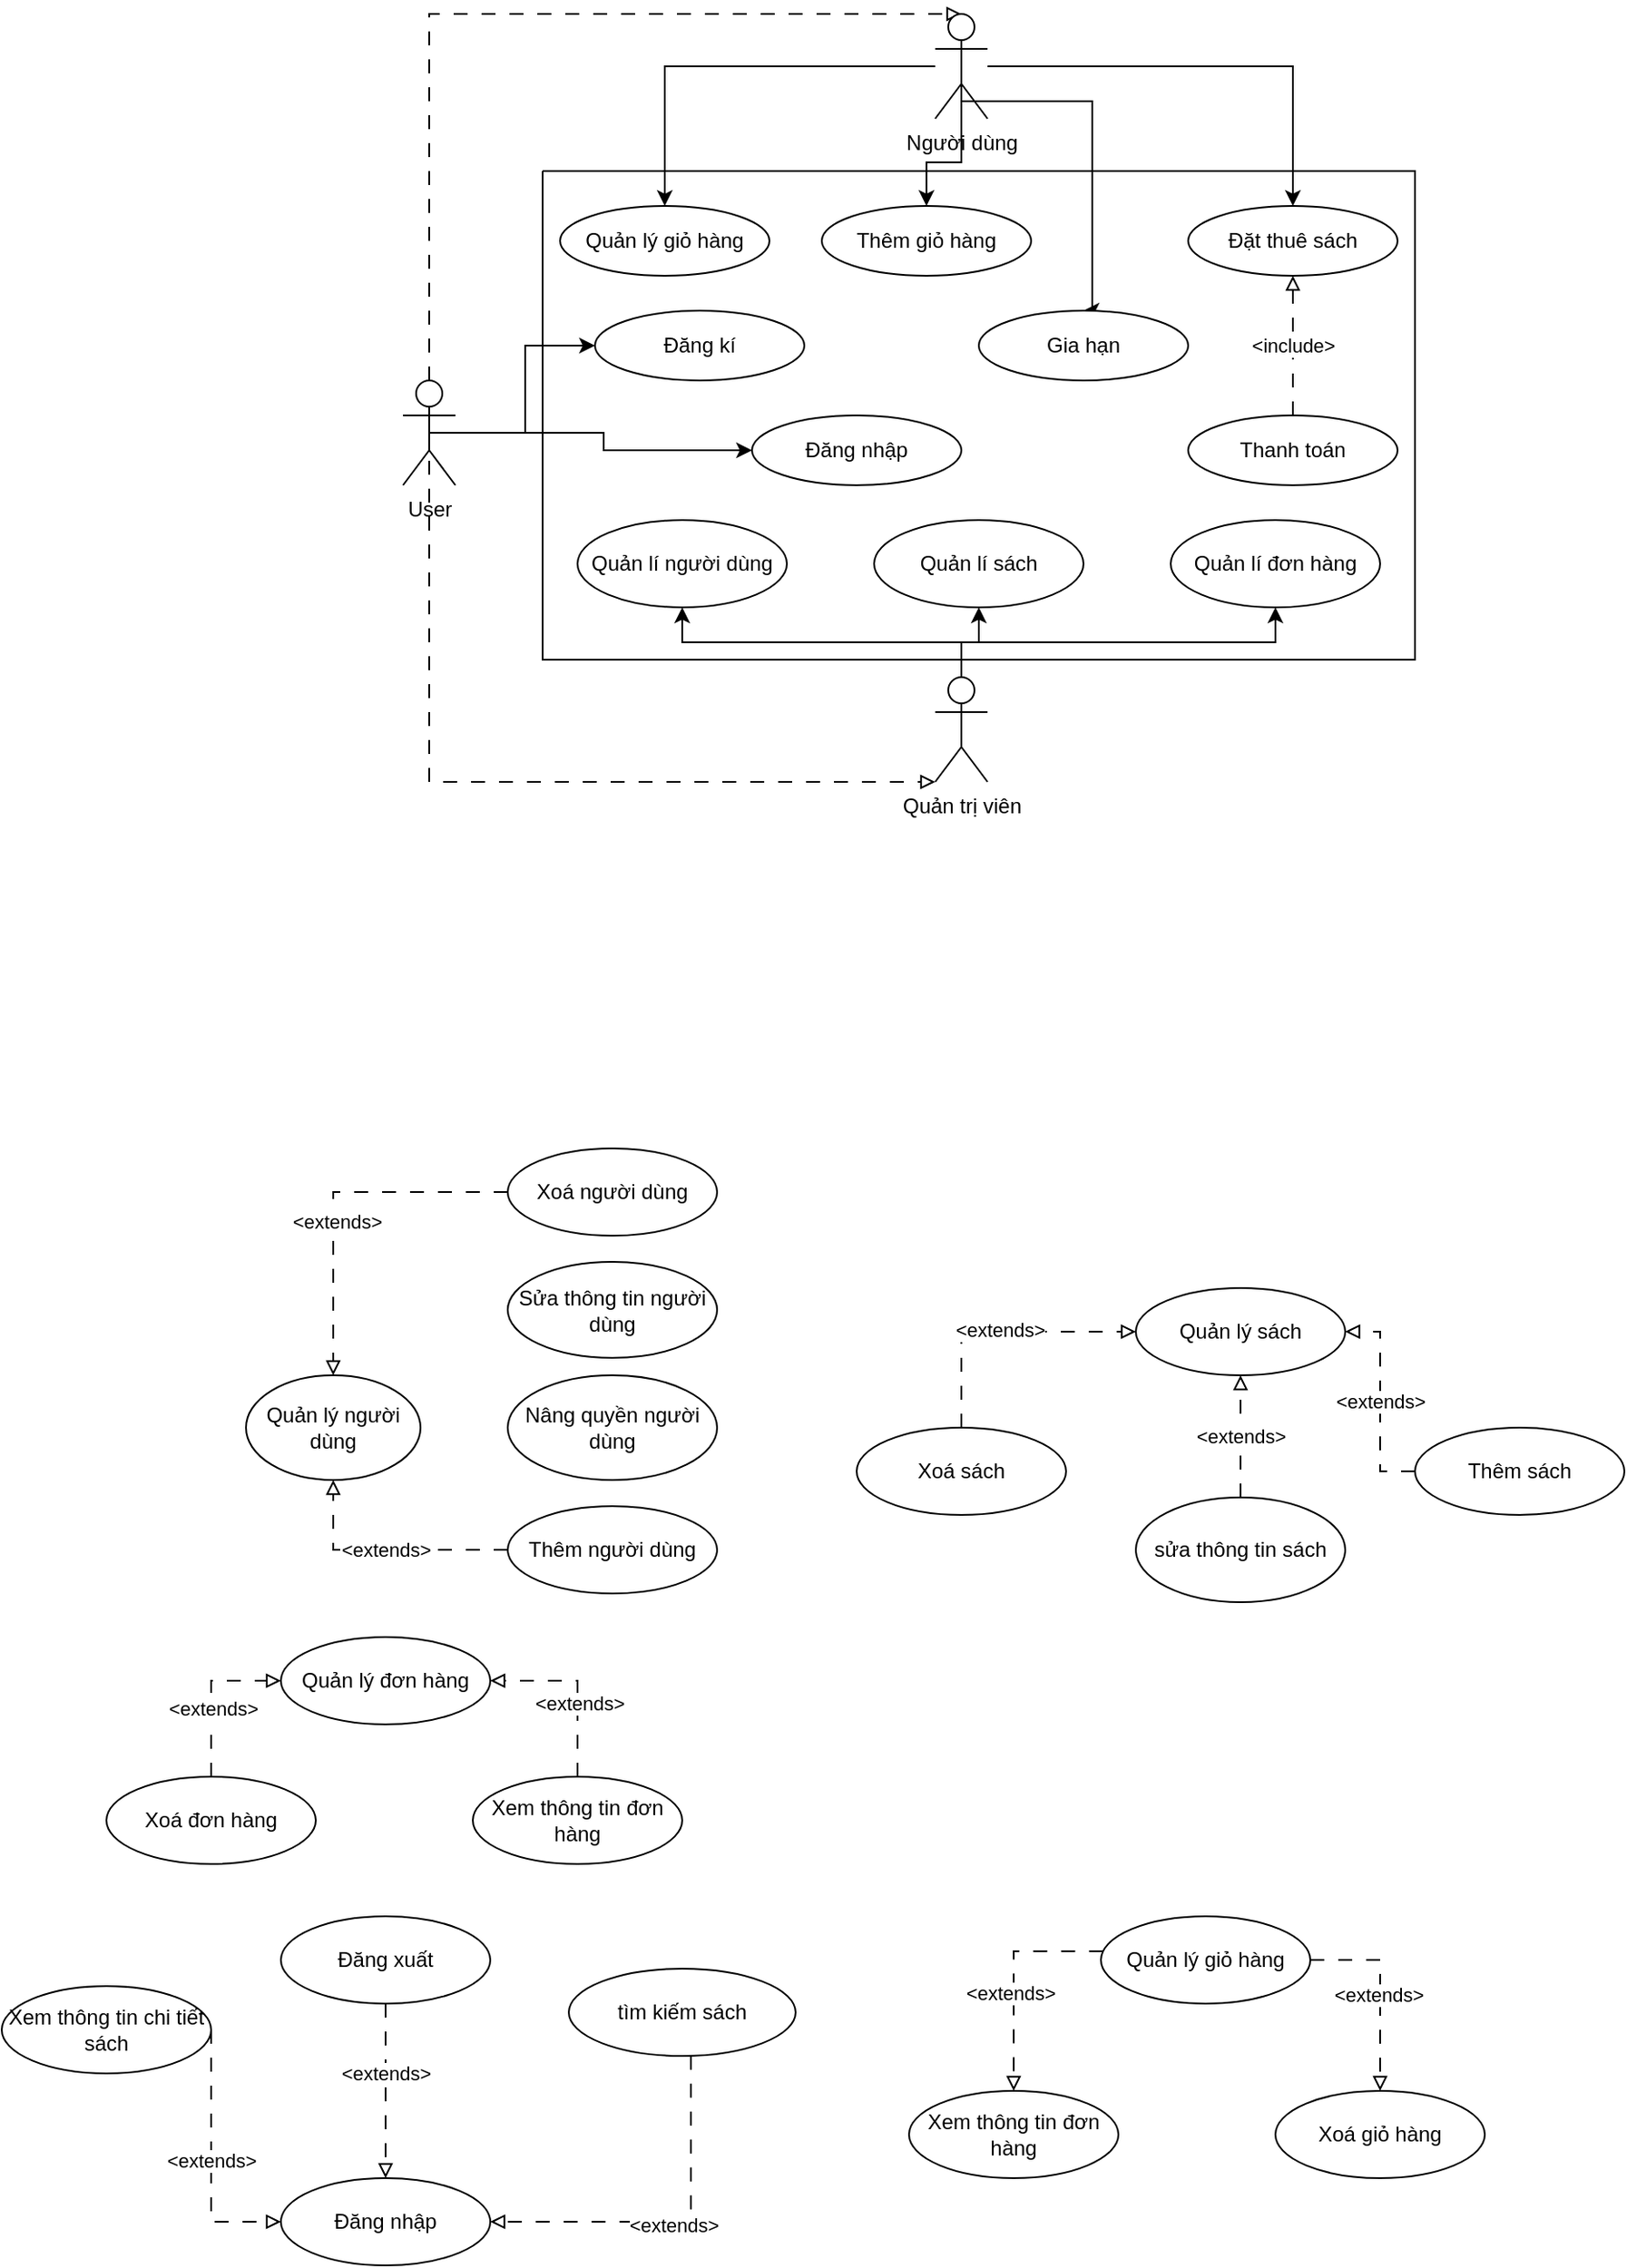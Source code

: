 <mxfile version="21.3.0" type="github">
  <diagram name="Page-1" id="_8bVg4KcjQ-vCVTVF04H">
    <mxGraphModel dx="1675" dy="452" grid="1" gridSize="10" guides="1" tooltips="1" connect="1" arrows="1" fold="1" page="1" pageScale="1" pageWidth="850" pageHeight="1100" math="0" shadow="0">
      <root>
        <mxCell id="0" />
        <mxCell id="1" parent="0" />
        <mxCell id="UjHxAH2bX7CEvZFCcsbU-24" style="edgeStyle=orthogonalEdgeStyle;rounded=0;orthogonalLoop=1;jettySize=auto;html=1;entryX=0;entryY=0.5;entryDx=0;entryDy=0;" parent="1" source="umWqZruVvDM2PWf6XDRT-1" target="umWqZruVvDM2PWf6XDRT-5" edge="1">
          <mxGeometry relative="1" as="geometry" />
        </mxCell>
        <mxCell id="UjHxAH2bX7CEvZFCcsbU-31" style="edgeStyle=orthogonalEdgeStyle;rounded=0;orthogonalLoop=1;jettySize=auto;html=1;exitX=0.5;exitY=0.5;exitDx=0;exitDy=0;exitPerimeter=0;entryX=0;entryY=0.5;entryDx=0;entryDy=0;" parent="1" source="umWqZruVvDM2PWf6XDRT-1" target="umWqZruVvDM2PWf6XDRT-3" edge="1">
          <mxGeometry relative="1" as="geometry" />
        </mxCell>
        <mxCell id="UjHxAH2bX7CEvZFCcsbU-46" style="edgeStyle=orthogonalEdgeStyle;rounded=0;orthogonalLoop=1;jettySize=auto;html=1;exitX=0.5;exitY=0;exitDx=0;exitDy=0;exitPerimeter=0;entryX=0.5;entryY=0;entryDx=0;entryDy=0;entryPerimeter=0;dashed=1;endArrow=block;endFill=0;dashPattern=8 8;" parent="1" source="umWqZruVvDM2PWf6XDRT-1" target="umWqZruVvDM2PWf6XDRT-9" edge="1">
          <mxGeometry relative="1" as="geometry">
            <Array as="points">
              <mxPoint x="235" y="470" />
            </Array>
          </mxGeometry>
        </mxCell>
        <mxCell id="UjHxAH2bX7CEvZFCcsbU-47" style="edgeStyle=orthogonalEdgeStyle;rounded=0;orthogonalLoop=1;jettySize=auto;html=1;exitX=0.5;exitY=0.5;exitDx=0;exitDy=0;exitPerimeter=0;entryX=0;entryY=1;entryDx=0;entryDy=0;entryPerimeter=0;dashed=1;endArrow=block;endFill=0;dashPattern=8 8;" parent="1" source="umWqZruVvDM2PWf6XDRT-1" target="UjHxAH2bX7CEvZFCcsbU-5" edge="1">
          <mxGeometry relative="1" as="geometry">
            <Array as="points">
              <mxPoint x="235" y="910" />
            </Array>
          </mxGeometry>
        </mxCell>
        <mxCell id="umWqZruVvDM2PWf6XDRT-1" value="User" style="shape=umlActor;verticalLabelPosition=bottom;verticalAlign=top;html=1;outlineConnect=0;" parent="1" vertex="1">
          <mxGeometry x="220" y="680" width="30" height="60" as="geometry" />
        </mxCell>
        <mxCell id="umWqZruVvDM2PWf6XDRT-3" value="Đăng nhập" style="ellipse;whiteSpace=wrap;html=1;" parent="1" vertex="1">
          <mxGeometry x="420" y="700" width="120" height="40" as="geometry" />
        </mxCell>
        <mxCell id="umWqZruVvDM2PWf6XDRT-5" value="Đăng kí" style="ellipse;whiteSpace=wrap;html=1;" parent="1" vertex="1">
          <mxGeometry x="330" y="640" width="120" height="40" as="geometry" />
        </mxCell>
        <mxCell id="UjHxAH2bX7CEvZFCcsbU-35" style="edgeStyle=orthogonalEdgeStyle;rounded=0;orthogonalLoop=1;jettySize=auto;html=1;exitX=0.5;exitY=0.5;exitDx=0;exitDy=0;exitPerimeter=0;" parent="1" source="umWqZruVvDM2PWf6XDRT-9" target="umWqZruVvDM2PWf6XDRT-10" edge="1">
          <mxGeometry relative="1" as="geometry" />
        </mxCell>
        <mxCell id="UjHxAH2bX7CEvZFCcsbU-37" style="edgeStyle=orthogonalEdgeStyle;rounded=0;orthogonalLoop=1;jettySize=auto;html=1;" parent="1" source="umWqZruVvDM2PWf6XDRT-9" target="umWqZruVvDM2PWf6XDRT-15" edge="1">
          <mxGeometry relative="1" as="geometry" />
        </mxCell>
        <mxCell id="UjHxAH2bX7CEvZFCcsbU-38" style="edgeStyle=orthogonalEdgeStyle;rounded=0;orthogonalLoop=1;jettySize=auto;html=1;entryX=0.5;entryY=0;entryDx=0;entryDy=0;" parent="1" source="umWqZruVvDM2PWf6XDRT-9" target="umWqZruVvDM2PWf6XDRT-14" edge="1">
          <mxGeometry relative="1" as="geometry" />
        </mxCell>
        <mxCell id="sLHNT4tgapf9YTz1h-s4-8" style="edgeStyle=orthogonalEdgeStyle;rounded=0;orthogonalLoop=1;jettySize=auto;html=1;exitX=0.5;exitY=0.5;exitDx=0;exitDy=0;exitPerimeter=0;entryX=0.5;entryY=0;entryDx=0;entryDy=0;" edge="1" parent="1" source="umWqZruVvDM2PWf6XDRT-9" target="sLHNT4tgapf9YTz1h-s4-7">
          <mxGeometry relative="1" as="geometry">
            <Array as="points">
              <mxPoint x="540" y="520" />
              <mxPoint x="615" y="520" />
            </Array>
          </mxGeometry>
        </mxCell>
        <mxCell id="umWqZruVvDM2PWf6XDRT-9" value="Người dùng" style="shape=umlActor;verticalLabelPosition=bottom;verticalAlign=top;html=1;outlineConnect=0;" parent="1" vertex="1">
          <mxGeometry x="525" y="470" width="30" height="60" as="geometry" />
        </mxCell>
        <mxCell id="umWqZruVvDM2PWf6XDRT-10" value="Thêm giỏ hàng" style="ellipse;whiteSpace=wrap;html=1;" parent="1" vertex="1">
          <mxGeometry x="460" y="580" width="120" height="40" as="geometry" />
        </mxCell>
        <mxCell id="umWqZruVvDM2PWf6XDRT-15" value="Đặt thuê sách" style="ellipse;whiteSpace=wrap;html=1;" parent="1" vertex="1">
          <mxGeometry x="670" y="580" width="120" height="40" as="geometry" />
        </mxCell>
        <mxCell id="UjHxAH2bX7CEvZFCcsbU-32" style="edgeStyle=orthogonalEdgeStyle;rounded=0;orthogonalLoop=1;jettySize=auto;html=1;exitX=0.5;exitY=0;exitDx=0;exitDy=0;exitPerimeter=0;entryX=0.5;entryY=1;entryDx=0;entryDy=0;" parent="1" source="UjHxAH2bX7CEvZFCcsbU-5" target="UjHxAH2bX7CEvZFCcsbU-12" edge="1">
          <mxGeometry relative="1" as="geometry" />
        </mxCell>
        <mxCell id="UjHxAH2bX7CEvZFCcsbU-33" style="edgeStyle=orthogonalEdgeStyle;rounded=0;orthogonalLoop=1;jettySize=auto;html=1;exitX=0.5;exitY=0;exitDx=0;exitDy=0;exitPerimeter=0;entryX=0.5;entryY=1;entryDx=0;entryDy=0;" parent="1" source="UjHxAH2bX7CEvZFCcsbU-5" target="UjHxAH2bX7CEvZFCcsbU-13" edge="1">
          <mxGeometry relative="1" as="geometry" />
        </mxCell>
        <mxCell id="UjHxAH2bX7CEvZFCcsbU-34" style="edgeStyle=orthogonalEdgeStyle;rounded=0;orthogonalLoop=1;jettySize=auto;html=1;exitX=0.5;exitY=0;exitDx=0;exitDy=0;exitPerimeter=0;" parent="1" source="UjHxAH2bX7CEvZFCcsbU-5" target="UjHxAH2bX7CEvZFCcsbU-10" edge="1">
          <mxGeometry relative="1" as="geometry" />
        </mxCell>
        <mxCell id="UjHxAH2bX7CEvZFCcsbU-5" value="Quản trị viên" style="shape=umlActor;verticalLabelPosition=bottom;verticalAlign=top;html=1;outlineConnect=0;" parent="1" vertex="1">
          <mxGeometry x="525" y="850" width="30" height="60" as="geometry" />
        </mxCell>
        <mxCell id="UjHxAH2bX7CEvZFCcsbU-10" value="Quản lí người dùng" style="ellipse;whiteSpace=wrap;html=1;" parent="1" vertex="1">
          <mxGeometry x="320" y="760" width="120" height="50" as="geometry" />
        </mxCell>
        <mxCell id="UjHxAH2bX7CEvZFCcsbU-12" value="Quản lí sách" style="ellipse;whiteSpace=wrap;html=1;" parent="1" vertex="1">
          <mxGeometry x="490" y="760" width="120" height="50" as="geometry" />
        </mxCell>
        <mxCell id="UjHxAH2bX7CEvZFCcsbU-13" value="Quản lí đơn hàng" style="ellipse;whiteSpace=wrap;html=1;" parent="1" vertex="1">
          <mxGeometry x="660" y="760" width="120" height="50" as="geometry" />
        </mxCell>
        <mxCell id="UjHxAH2bX7CEvZFCcsbU-50" value="&amp;lt;include&amp;gt;" style="edgeStyle=orthogonalEdgeStyle;rounded=0;orthogonalLoop=1;jettySize=auto;html=1;entryX=0.5;entryY=1;entryDx=0;entryDy=0;dashed=1;dashPattern=8 8;endArrow=block;endFill=0;" parent="1" source="UjHxAH2bX7CEvZFCcsbU-49" target="umWqZruVvDM2PWf6XDRT-15" edge="1">
          <mxGeometry relative="1" as="geometry" />
        </mxCell>
        <mxCell id="UjHxAH2bX7CEvZFCcsbU-49" value="Thanh toán" style="ellipse;whiteSpace=wrap;html=1;" parent="1" vertex="1">
          <mxGeometry x="670" y="700" width="120" height="40" as="geometry" />
        </mxCell>
        <mxCell id="UjHxAH2bX7CEvZFCcsbU-52" value="" style="endArrow=none;html=1;rounded=0;" parent="1" edge="1">
          <mxGeometry width="50" height="50" relative="1" as="geometry">
            <mxPoint x="300" y="560" as="sourcePoint" />
            <mxPoint x="300" y="560" as="targetPoint" />
            <Array as="points">
              <mxPoint x="800" y="560" />
              <mxPoint x="800" y="840" />
              <mxPoint x="300" y="840" />
            </Array>
          </mxGeometry>
        </mxCell>
        <mxCell id="umWqZruVvDM2PWf6XDRT-14" value="Quản lý giỏ hàng" style="ellipse;whiteSpace=wrap;html=1;" parent="1" vertex="1">
          <mxGeometry x="310" y="580" width="120" height="40" as="geometry" />
        </mxCell>
        <mxCell id="UjHxAH2bX7CEvZFCcsbU-58" value="Quản lý người dùng" style="ellipse;whiteSpace=wrap;html=1;" parent="1" vertex="1">
          <mxGeometry x="130" y="1250" width="100" height="60" as="geometry" />
        </mxCell>
        <mxCell id="UjHxAH2bX7CEvZFCcsbU-62" style="edgeStyle=orthogonalEdgeStyle;rounded=0;orthogonalLoop=1;jettySize=auto;html=1;exitX=0;exitY=0.5;exitDx=0;exitDy=0;entryX=0.5;entryY=0;entryDx=0;entryDy=0;dashed=1;dashPattern=8 8;endArrow=block;endFill=0;" parent="1" source="UjHxAH2bX7CEvZFCcsbU-59" target="UjHxAH2bX7CEvZFCcsbU-58" edge="1">
          <mxGeometry relative="1" as="geometry" />
        </mxCell>
        <mxCell id="UjHxAH2bX7CEvZFCcsbU-63" value="&amp;lt;extends&amp;gt;" style="edgeLabel;html=1;align=center;verticalAlign=middle;resizable=0;points=[];" parent="UjHxAH2bX7CEvZFCcsbU-62" vertex="1" connectable="0">
          <mxGeometry x="0.136" y="2" relative="1" as="geometry">
            <mxPoint as="offset" />
          </mxGeometry>
        </mxCell>
        <mxCell id="UjHxAH2bX7CEvZFCcsbU-59" value="Xoá người dùng" style="ellipse;whiteSpace=wrap;html=1;" parent="1" vertex="1">
          <mxGeometry x="280" y="1120" width="120" height="50" as="geometry" />
        </mxCell>
        <mxCell id="UjHxAH2bX7CEvZFCcsbU-64" value="&amp;lt;extends&amp;gt;" style="edgeStyle=orthogonalEdgeStyle;rounded=0;orthogonalLoop=1;jettySize=auto;html=1;entryX=0.5;entryY=1;entryDx=0;entryDy=0;dashed=1;dashPattern=8 8;endArrow=block;endFill=0;" parent="1" source="UjHxAH2bX7CEvZFCcsbU-60" target="UjHxAH2bX7CEvZFCcsbU-58" edge="1">
          <mxGeometry relative="1" as="geometry" />
        </mxCell>
        <mxCell id="UjHxAH2bX7CEvZFCcsbU-60" value="Thêm người dùng" style="ellipse;whiteSpace=wrap;html=1;" parent="1" vertex="1">
          <mxGeometry x="280" y="1325" width="120" height="50" as="geometry" />
        </mxCell>
        <mxCell id="UjHxAH2bX7CEvZFCcsbU-65" value="Quản lý sách" style="ellipse;whiteSpace=wrap;html=1;align=center;" parent="1" vertex="1">
          <mxGeometry x="640" y="1200" width="120" height="50" as="geometry" />
        </mxCell>
        <mxCell id="UjHxAH2bX7CEvZFCcsbU-84" value="&amp;lt;extends&amp;gt;" style="edgeStyle=orthogonalEdgeStyle;rounded=0;orthogonalLoop=1;jettySize=auto;html=1;entryX=1;entryY=0.5;entryDx=0;entryDy=0;dashed=1;dashPattern=8 8;endArrow=block;endFill=0;" parent="1" source="UjHxAH2bX7CEvZFCcsbU-66" target="UjHxAH2bX7CEvZFCcsbU-65" edge="1">
          <mxGeometry relative="1" as="geometry" />
        </mxCell>
        <mxCell id="UjHxAH2bX7CEvZFCcsbU-66" value="Thêm sách" style="ellipse;whiteSpace=wrap;html=1;" parent="1" vertex="1">
          <mxGeometry x="800" y="1280" width="120" height="50" as="geometry" />
        </mxCell>
        <mxCell id="UjHxAH2bX7CEvZFCcsbU-85" style="edgeStyle=orthogonalEdgeStyle;rounded=0;orthogonalLoop=1;jettySize=auto;html=1;exitX=0.5;exitY=0;exitDx=0;exitDy=0;entryX=0;entryY=0.5;entryDx=0;entryDy=0;dashed=1;dashPattern=8 8;endArrow=block;endFill=0;" parent="1" source="UjHxAH2bX7CEvZFCcsbU-67" target="UjHxAH2bX7CEvZFCcsbU-65" edge="1">
          <mxGeometry relative="1" as="geometry" />
        </mxCell>
        <mxCell id="UjHxAH2bX7CEvZFCcsbU-86" value="&amp;lt;extends&amp;gt;" style="edgeLabel;html=1;align=center;verticalAlign=middle;resizable=0;points=[];" parent="UjHxAH2bX7CEvZFCcsbU-85" vertex="1" connectable="0">
          <mxGeometry x="-0.006" y="1" relative="1" as="geometry">
            <mxPoint as="offset" />
          </mxGeometry>
        </mxCell>
        <mxCell id="UjHxAH2bX7CEvZFCcsbU-67" value="Xoá sách" style="ellipse;whiteSpace=wrap;html=1;" parent="1" vertex="1">
          <mxGeometry x="480" y="1280" width="120" height="50" as="geometry" />
        </mxCell>
        <mxCell id="UjHxAH2bX7CEvZFCcsbU-103" value="&amp;lt;extends&amp;gt;" style="edgeStyle=orthogonalEdgeStyle;rounded=0;orthogonalLoop=1;jettySize=auto;html=1;exitX=0.5;exitY=0;exitDx=0;exitDy=0;entryX=0.5;entryY=1;entryDx=0;entryDy=0;dashed=1;dashPattern=8 8;endArrow=block;endFill=0;" parent="1" source="UjHxAH2bX7CEvZFCcsbU-68" target="UjHxAH2bX7CEvZFCcsbU-65" edge="1">
          <mxGeometry relative="1" as="geometry" />
        </mxCell>
        <mxCell id="UjHxAH2bX7CEvZFCcsbU-68" value="sửa thông tin sách" style="ellipse;whiteSpace=wrap;html=1;" parent="1" vertex="1">
          <mxGeometry x="640" y="1320" width="120" height="60" as="geometry" />
        </mxCell>
        <mxCell id="UjHxAH2bX7CEvZFCcsbU-69" value="Quản lý đơn hàng" style="ellipse;whiteSpace=wrap;html=1;" parent="1" vertex="1">
          <mxGeometry x="150" y="1400" width="120" height="50" as="geometry" />
        </mxCell>
        <mxCell id="UjHxAH2bX7CEvZFCcsbU-87" style="edgeStyle=orthogonalEdgeStyle;rounded=0;orthogonalLoop=1;jettySize=auto;html=1;entryX=0;entryY=0.5;entryDx=0;entryDy=0;dashed=1;dashPattern=8 8;endArrow=block;endFill=0;" parent="1" source="UjHxAH2bX7CEvZFCcsbU-70" target="UjHxAH2bX7CEvZFCcsbU-69" edge="1">
          <mxGeometry relative="1" as="geometry" />
        </mxCell>
        <mxCell id="UjHxAH2bX7CEvZFCcsbU-88" value="&amp;lt;extends&amp;gt;" style="edgeLabel;html=1;align=center;verticalAlign=middle;resizable=0;points=[];" parent="UjHxAH2bX7CEvZFCcsbU-87" vertex="1" connectable="0">
          <mxGeometry x="-0.179" y="-1" relative="1" as="geometry">
            <mxPoint as="offset" />
          </mxGeometry>
        </mxCell>
        <mxCell id="UjHxAH2bX7CEvZFCcsbU-70" value="Xoá đơn hàng" style="ellipse;whiteSpace=wrap;html=1;" parent="1" vertex="1">
          <mxGeometry x="50" y="1480" width="120" height="50" as="geometry" />
        </mxCell>
        <mxCell id="UjHxAH2bX7CEvZFCcsbU-89" style="edgeStyle=orthogonalEdgeStyle;rounded=0;orthogonalLoop=1;jettySize=auto;html=1;entryX=1;entryY=0.5;entryDx=0;entryDy=0;dashed=1;dashPattern=8 8;endArrow=block;endFill=0;" parent="1" source="UjHxAH2bX7CEvZFCcsbU-71" target="UjHxAH2bX7CEvZFCcsbU-69" edge="1">
          <mxGeometry relative="1" as="geometry" />
        </mxCell>
        <mxCell id="UjHxAH2bX7CEvZFCcsbU-90" value="&amp;lt;extends&amp;gt;" style="edgeLabel;html=1;align=center;verticalAlign=middle;resizable=0;points=[];" parent="UjHxAH2bX7CEvZFCcsbU-89" vertex="1" connectable="0">
          <mxGeometry x="-0.2" y="-1" relative="1" as="geometry">
            <mxPoint as="offset" />
          </mxGeometry>
        </mxCell>
        <mxCell id="UjHxAH2bX7CEvZFCcsbU-71" value="Xem thông tin đơn hàng" style="ellipse;whiteSpace=wrap;html=1;" parent="1" vertex="1">
          <mxGeometry x="260" y="1480" width="120" height="50" as="geometry" />
        </mxCell>
        <mxCell id="UjHxAH2bX7CEvZFCcsbU-98" style="edgeStyle=orthogonalEdgeStyle;rounded=0;orthogonalLoop=1;jettySize=auto;html=1;entryX=0.5;entryY=0;entryDx=0;entryDy=0;dashed=1;dashPattern=8 8;endArrow=block;endFill=0;" parent="1" source="UjHxAH2bX7CEvZFCcsbU-72" target="UjHxAH2bX7CEvZFCcsbU-74" edge="1">
          <mxGeometry relative="1" as="geometry">
            <Array as="points">
              <mxPoint x="570" y="1580" />
            </Array>
          </mxGeometry>
        </mxCell>
        <mxCell id="UjHxAH2bX7CEvZFCcsbU-99" value="&amp;lt;extends&amp;gt;" style="edgeLabel;html=1;align=center;verticalAlign=middle;resizable=0;points=[];" parent="UjHxAH2bX7CEvZFCcsbU-98" vertex="1" connectable="0">
          <mxGeometry x="0.146" y="-2" relative="1" as="geometry">
            <mxPoint as="offset" />
          </mxGeometry>
        </mxCell>
        <mxCell id="UjHxAH2bX7CEvZFCcsbU-101" style="edgeStyle=orthogonalEdgeStyle;rounded=0;orthogonalLoop=1;jettySize=auto;html=1;exitX=1;exitY=0.5;exitDx=0;exitDy=0;dashed=1;dashPattern=8 8;endArrow=block;endFill=0;" parent="1" source="UjHxAH2bX7CEvZFCcsbU-72" target="UjHxAH2bX7CEvZFCcsbU-73" edge="1">
          <mxGeometry relative="1" as="geometry" />
        </mxCell>
        <mxCell id="UjHxAH2bX7CEvZFCcsbU-102" value="&amp;lt;extends&amp;gt;" style="edgeLabel;html=1;align=center;verticalAlign=middle;resizable=0;points=[];" parent="UjHxAH2bX7CEvZFCcsbU-101" vertex="1" connectable="0">
          <mxGeometry x="0.043" y="-1" relative="1" as="geometry">
            <mxPoint as="offset" />
          </mxGeometry>
        </mxCell>
        <mxCell id="UjHxAH2bX7CEvZFCcsbU-72" value="Quản lý giỏ hàng" style="ellipse;whiteSpace=wrap;html=1;" parent="1" vertex="1">
          <mxGeometry x="620" y="1560" width="120" height="50" as="geometry" />
        </mxCell>
        <mxCell id="UjHxAH2bX7CEvZFCcsbU-73" value="Xoá giỏ hàng" style="ellipse;whiteSpace=wrap;html=1;" parent="1" vertex="1">
          <mxGeometry x="720" y="1660" width="120" height="50" as="geometry" />
        </mxCell>
        <mxCell id="UjHxAH2bX7CEvZFCcsbU-74" value="Xem thông tin đơn hàng" style="ellipse;whiteSpace=wrap;html=1;" parent="1" vertex="1">
          <mxGeometry x="510" y="1660" width="120" height="50" as="geometry" />
        </mxCell>
        <mxCell id="UjHxAH2bX7CEvZFCcsbU-75" value="Đăng nhập" style="ellipse;whiteSpace=wrap;html=1;" parent="1" vertex="1">
          <mxGeometry x="150" y="1710" width="120" height="50" as="geometry" />
        </mxCell>
        <mxCell id="UjHxAH2bX7CEvZFCcsbU-97" value="&amp;lt;extends&amp;gt;" style="edgeStyle=orthogonalEdgeStyle;rounded=0;orthogonalLoop=1;jettySize=auto;html=1;dashed=1;dashPattern=8 8;endArrow=block;endFill=0;" parent="1" source="UjHxAH2bX7CEvZFCcsbU-76" target="UjHxAH2bX7CEvZFCcsbU-75" edge="1">
          <mxGeometry relative="1" as="geometry">
            <Array as="points">
              <mxPoint x="110" y="1735" />
              <mxPoint x="110" y="1735" />
            </Array>
          </mxGeometry>
        </mxCell>
        <mxCell id="UjHxAH2bX7CEvZFCcsbU-76" value="Xem thông tin chi tiết sách" style="ellipse;whiteSpace=wrap;html=1;" parent="1" vertex="1">
          <mxGeometry x="-10" y="1600" width="120" height="50" as="geometry" />
        </mxCell>
        <mxCell id="UjHxAH2bX7CEvZFCcsbU-94" style="edgeStyle=orthogonalEdgeStyle;rounded=0;orthogonalLoop=1;jettySize=auto;html=1;entryX=1;entryY=0.5;entryDx=0;entryDy=0;dashed=1;dashPattern=8 8;endArrow=block;endFill=0;" parent="1" source="UjHxAH2bX7CEvZFCcsbU-77" target="UjHxAH2bX7CEvZFCcsbU-75" edge="1">
          <mxGeometry relative="1" as="geometry">
            <Array as="points">
              <mxPoint x="385" y="1735" />
            </Array>
          </mxGeometry>
        </mxCell>
        <mxCell id="UjHxAH2bX7CEvZFCcsbU-95" value="&amp;lt;extends&amp;gt;" style="edgeLabel;html=1;align=center;verticalAlign=middle;resizable=0;points=[];" parent="UjHxAH2bX7CEvZFCcsbU-94" vertex="1" connectable="0">
          <mxGeometry y="2" relative="1" as="geometry">
            <mxPoint as="offset" />
          </mxGeometry>
        </mxCell>
        <mxCell id="UjHxAH2bX7CEvZFCcsbU-77" value="tìm kiếm sách" style="ellipse;whiteSpace=wrap;html=1;" parent="1" vertex="1">
          <mxGeometry x="315" y="1590" width="130" height="50" as="geometry" />
        </mxCell>
        <mxCell id="UjHxAH2bX7CEvZFCcsbU-91" style="edgeStyle=orthogonalEdgeStyle;rounded=0;orthogonalLoop=1;jettySize=auto;html=1;dashed=1;dashPattern=8 8;endArrow=block;endFill=0;entryX=0.5;entryY=0;entryDx=0;entryDy=0;" parent="1" source="UjHxAH2bX7CEvZFCcsbU-78" target="UjHxAH2bX7CEvZFCcsbU-75" edge="1">
          <mxGeometry relative="1" as="geometry">
            <mxPoint x="199" y="1763" as="targetPoint" />
          </mxGeometry>
        </mxCell>
        <mxCell id="UjHxAH2bX7CEvZFCcsbU-96" value="&amp;lt;extends&amp;gt;" style="edgeLabel;html=1;align=center;verticalAlign=middle;resizable=0;points=[];" parent="UjHxAH2bX7CEvZFCcsbU-91" vertex="1" connectable="0">
          <mxGeometry x="-0.2" relative="1" as="geometry">
            <mxPoint as="offset" />
          </mxGeometry>
        </mxCell>
        <mxCell id="UjHxAH2bX7CEvZFCcsbU-78" value="Đăng xuất" style="ellipse;whiteSpace=wrap;html=1;" parent="1" vertex="1">
          <mxGeometry x="150" y="1560" width="120" height="50" as="geometry" />
        </mxCell>
        <mxCell id="sLHNT4tgapf9YTz1h-s4-5" value="Sửa thông tin người dùng" style="ellipse;whiteSpace=wrap;html=1;" vertex="1" parent="1">
          <mxGeometry x="280" y="1185" width="120" height="55" as="geometry" />
        </mxCell>
        <mxCell id="sLHNT4tgapf9YTz1h-s4-6" value="Nâng quyền người dùng" style="ellipse;whiteSpace=wrap;html=1;" vertex="1" parent="1">
          <mxGeometry x="280" y="1250" width="120" height="60" as="geometry" />
        </mxCell>
        <mxCell id="sLHNT4tgapf9YTz1h-s4-7" value="Gia hạn" style="ellipse;whiteSpace=wrap;html=1;" vertex="1" parent="1">
          <mxGeometry x="550" y="640" width="120" height="40" as="geometry" />
        </mxCell>
      </root>
    </mxGraphModel>
  </diagram>
</mxfile>
